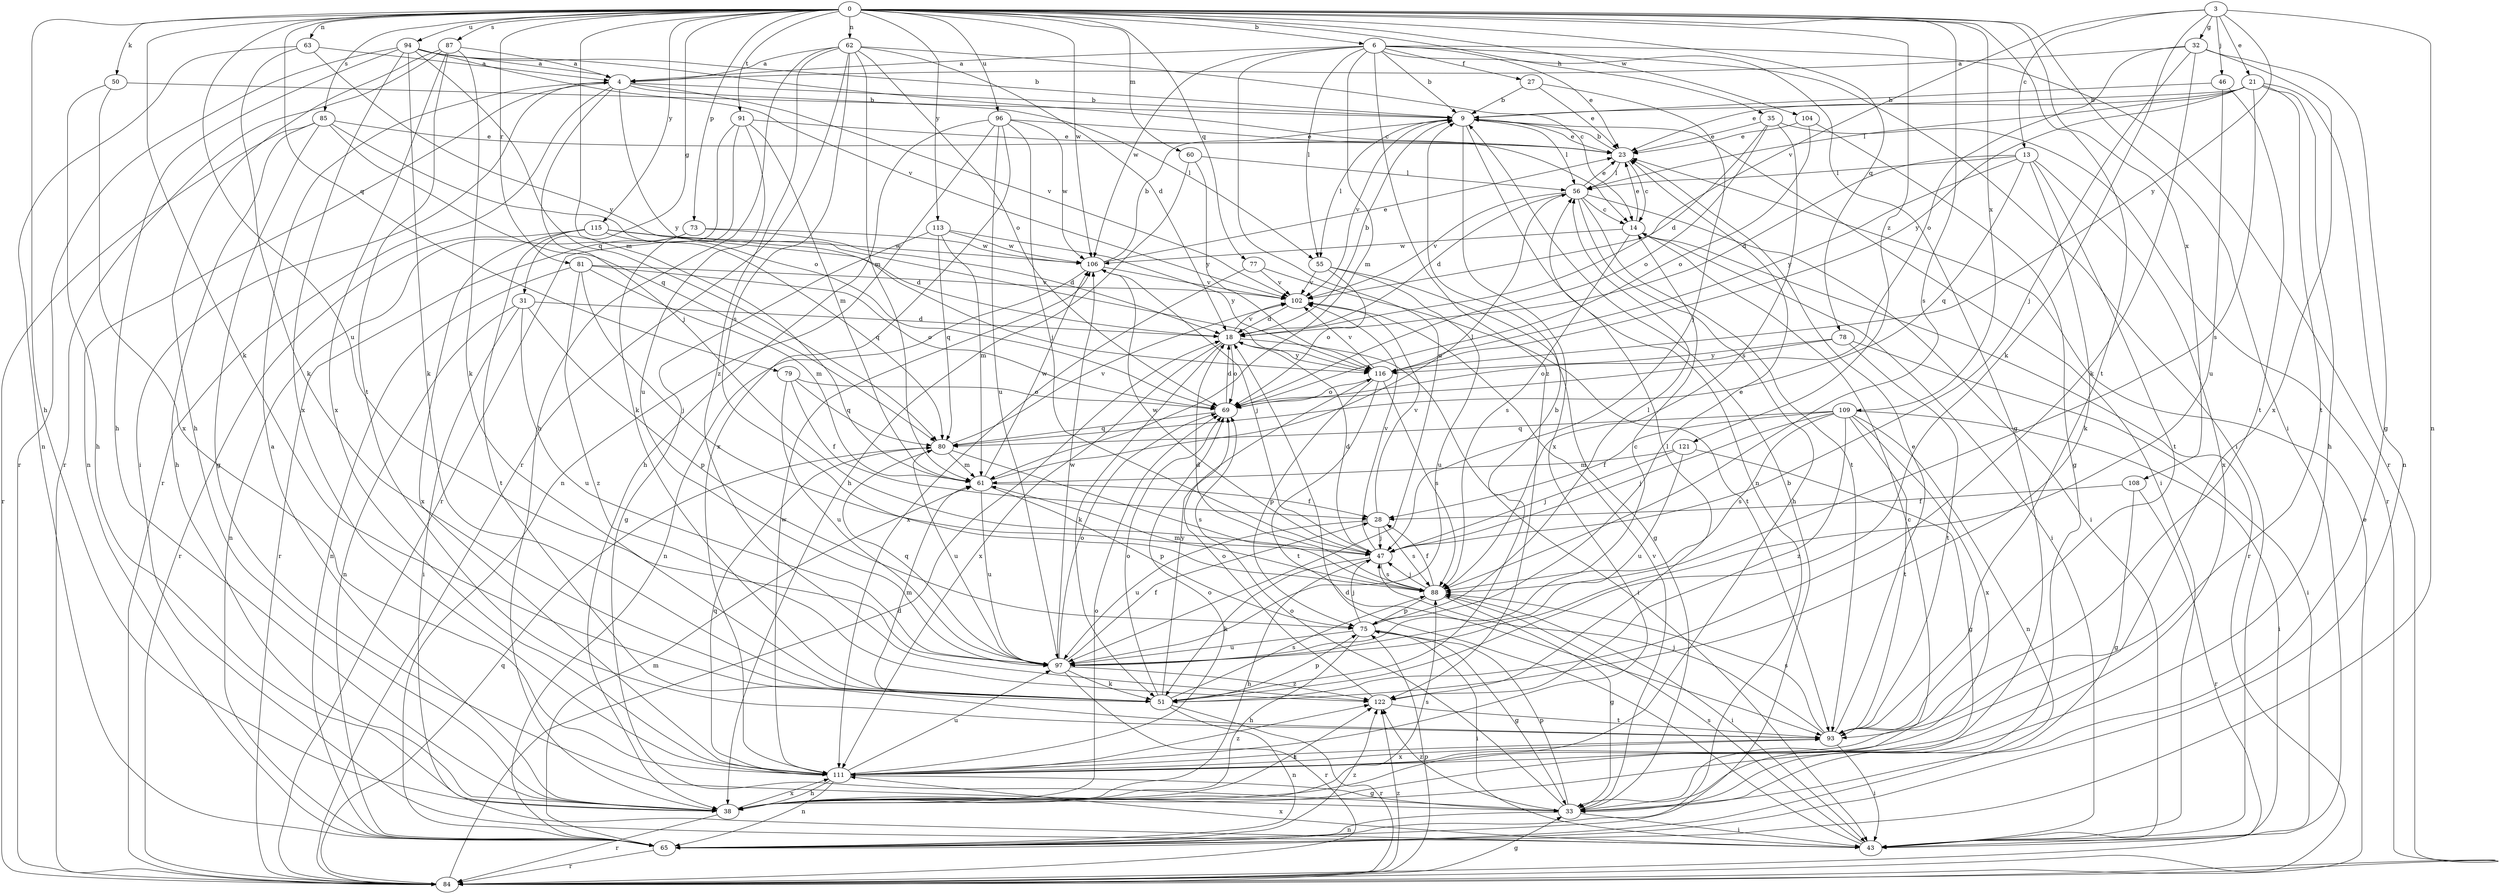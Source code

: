 strict digraph  {
0;
3;
4;
6;
9;
13;
14;
18;
21;
23;
27;
28;
31;
32;
33;
35;
38;
43;
46;
47;
50;
51;
55;
56;
60;
61;
62;
63;
65;
69;
73;
75;
77;
78;
79;
80;
81;
84;
85;
87;
88;
91;
93;
94;
96;
97;
102;
104;
106;
108;
109;
111;
113;
115;
116;
121;
122;
0 -> 6  [label=b];
0 -> 31  [label=g];
0 -> 35  [label=h];
0 -> 38  [label=h];
0 -> 43  [label=i];
0 -> 50  [label=k];
0 -> 51  [label=k];
0 -> 60  [label=m];
0 -> 61  [label=m];
0 -> 62  [label=n];
0 -> 63  [label=n];
0 -> 73  [label=p];
0 -> 77  [label=q];
0 -> 78  [label=q];
0 -> 79  [label=q];
0 -> 81  [label=r];
0 -> 85  [label=s];
0 -> 87  [label=s];
0 -> 88  [label=s];
0 -> 91  [label=t];
0 -> 93  [label=t];
0 -> 94  [label=u];
0 -> 96  [label=u];
0 -> 97  [label=u];
0 -> 104  [label=w];
0 -> 106  [label=w];
0 -> 108  [label=x];
0 -> 109  [label=x];
0 -> 113  [label=y];
0 -> 115  [label=y];
0 -> 121  [label=z];
3 -> 13  [label=c];
3 -> 21  [label=e];
3 -> 32  [label=g];
3 -> 46  [label=j];
3 -> 51  [label=k];
3 -> 65  [label=n];
3 -> 102  [label=v];
3 -> 116  [label=y];
4 -> 9  [label=b];
4 -> 43  [label=i];
4 -> 47  [label=j];
4 -> 55  [label=l];
4 -> 65  [label=n];
4 -> 84  [label=r];
4 -> 102  [label=v];
4 -> 116  [label=y];
6 -> 4  [label=a];
6 -> 9  [label=b];
6 -> 23  [label=e];
6 -> 27  [label=f];
6 -> 33  [label=g];
6 -> 43  [label=i];
6 -> 55  [label=l];
6 -> 61  [label=m];
6 -> 84  [label=r];
6 -> 97  [label=u];
6 -> 106  [label=w];
6 -> 122  [label=z];
9 -> 23  [label=e];
9 -> 43  [label=i];
9 -> 55  [label=l];
9 -> 56  [label=l];
9 -> 65  [label=n];
9 -> 102  [label=v];
9 -> 111  [label=x];
13 -> 18  [label=d];
13 -> 51  [label=k];
13 -> 56  [label=l];
13 -> 80  [label=q];
13 -> 93  [label=t];
13 -> 111  [label=x];
13 -> 116  [label=y];
14 -> 23  [label=e];
14 -> 43  [label=i];
14 -> 84  [label=r];
14 -> 88  [label=s];
14 -> 106  [label=w];
18 -> 9  [label=b];
18 -> 43  [label=i];
18 -> 51  [label=k];
18 -> 69  [label=o];
18 -> 102  [label=v];
18 -> 111  [label=x];
18 -> 116  [label=y];
21 -> 9  [label=b];
21 -> 23  [label=e];
21 -> 38  [label=h];
21 -> 56  [label=l];
21 -> 65  [label=n];
21 -> 88  [label=s];
21 -> 93  [label=t];
21 -> 116  [label=y];
23 -> 9  [label=b];
23 -> 14  [label=c];
23 -> 56  [label=l];
27 -> 9  [label=b];
27 -> 23  [label=e];
27 -> 47  [label=j];
28 -> 47  [label=j];
28 -> 88  [label=s];
28 -> 97  [label=u];
28 -> 102  [label=v];
31 -> 18  [label=d];
31 -> 43  [label=i];
31 -> 65  [label=n];
31 -> 75  [label=p];
31 -> 97  [label=u];
32 -> 4  [label=a];
32 -> 33  [label=g];
32 -> 47  [label=j];
32 -> 51  [label=k];
32 -> 69  [label=o];
32 -> 111  [label=x];
33 -> 43  [label=i];
33 -> 65  [label=n];
33 -> 69  [label=o];
33 -> 75  [label=p];
33 -> 102  [label=v];
33 -> 122  [label=z];
35 -> 18  [label=d];
35 -> 23  [label=e];
35 -> 69  [label=o];
35 -> 84  [label=r];
35 -> 88  [label=s];
38 -> 4  [label=a];
38 -> 14  [label=c];
38 -> 69  [label=o];
38 -> 84  [label=r];
38 -> 88  [label=s];
38 -> 111  [label=x];
38 -> 122  [label=z];
43 -> 18  [label=d];
43 -> 88  [label=s];
43 -> 111  [label=x];
46 -> 9  [label=b];
46 -> 93  [label=t];
46 -> 97  [label=u];
47 -> 18  [label=d];
47 -> 38  [label=h];
47 -> 51  [label=k];
47 -> 88  [label=s];
47 -> 102  [label=v];
47 -> 106  [label=w];
50 -> 9  [label=b];
50 -> 38  [label=h];
50 -> 111  [label=x];
51 -> 9  [label=b];
51 -> 61  [label=m];
51 -> 65  [label=n];
51 -> 69  [label=o];
51 -> 75  [label=p];
51 -> 84  [label=r];
51 -> 88  [label=s];
51 -> 116  [label=y];
55 -> 33  [label=g];
55 -> 69  [label=o];
55 -> 97  [label=u];
55 -> 102  [label=v];
56 -> 14  [label=c];
56 -> 18  [label=d];
56 -> 23  [label=e];
56 -> 38  [label=h];
56 -> 43  [label=i];
56 -> 93  [label=t];
56 -> 102  [label=v];
60 -> 38  [label=h];
60 -> 56  [label=l];
60 -> 116  [label=y];
61 -> 28  [label=f];
61 -> 56  [label=l];
61 -> 75  [label=p];
61 -> 97  [label=u];
61 -> 106  [label=w];
62 -> 4  [label=a];
62 -> 14  [label=c];
62 -> 18  [label=d];
62 -> 38  [label=h];
62 -> 61  [label=m];
62 -> 69  [label=o];
62 -> 84  [label=r];
62 -> 88  [label=s];
62 -> 122  [label=z];
63 -> 4  [label=a];
63 -> 51  [label=k];
63 -> 65  [label=n];
63 -> 116  [label=y];
65 -> 9  [label=b];
65 -> 61  [label=m];
65 -> 84  [label=r];
65 -> 122  [label=z];
69 -> 18  [label=d];
69 -> 80  [label=q];
73 -> 18  [label=d];
73 -> 65  [label=n];
73 -> 84  [label=r];
73 -> 106  [label=w];
75 -> 23  [label=e];
75 -> 33  [label=g];
75 -> 38  [label=h];
75 -> 43  [label=i];
75 -> 47  [label=j];
75 -> 56  [label=l];
75 -> 97  [label=u];
77 -> 93  [label=t];
77 -> 102  [label=v];
77 -> 111  [label=x];
78 -> 43  [label=i];
78 -> 69  [label=o];
78 -> 93  [label=t];
78 -> 116  [label=y];
79 -> 28  [label=f];
79 -> 69  [label=o];
79 -> 80  [label=q];
79 -> 97  [label=u];
80 -> 61  [label=m];
80 -> 88  [label=s];
80 -> 97  [label=u];
80 -> 102  [label=v];
81 -> 47  [label=j];
81 -> 61  [label=m];
81 -> 65  [label=n];
81 -> 69  [label=o];
81 -> 102  [label=v];
81 -> 122  [label=z];
84 -> 18  [label=d];
84 -> 23  [label=e];
84 -> 33  [label=g];
84 -> 75  [label=p];
84 -> 80  [label=q];
84 -> 122  [label=z];
85 -> 23  [label=e];
85 -> 33  [label=g];
85 -> 38  [label=h];
85 -> 69  [label=o];
85 -> 80  [label=q];
85 -> 84  [label=r];
87 -> 4  [label=a];
87 -> 38  [label=h];
87 -> 51  [label=k];
87 -> 84  [label=r];
87 -> 93  [label=t];
87 -> 111  [label=x];
88 -> 18  [label=d];
88 -> 28  [label=f];
88 -> 33  [label=g];
88 -> 43  [label=i];
88 -> 47  [label=j];
88 -> 61  [label=m];
88 -> 75  [label=p];
91 -> 23  [label=e];
91 -> 51  [label=k];
91 -> 61  [label=m];
91 -> 84  [label=r];
91 -> 97  [label=u];
93 -> 23  [label=e];
93 -> 43  [label=i];
93 -> 47  [label=j];
93 -> 88  [label=s];
93 -> 111  [label=x];
94 -> 4  [label=a];
94 -> 9  [label=b];
94 -> 14  [label=c];
94 -> 38  [label=h];
94 -> 51  [label=k];
94 -> 80  [label=q];
94 -> 84  [label=r];
94 -> 102  [label=v];
94 -> 111  [label=x];
96 -> 23  [label=e];
96 -> 38  [label=h];
96 -> 47  [label=j];
96 -> 65  [label=n];
96 -> 97  [label=u];
96 -> 106  [label=w];
96 -> 111  [label=x];
97 -> 14  [label=c];
97 -> 28  [label=f];
97 -> 51  [label=k];
97 -> 69  [label=o];
97 -> 80  [label=q];
97 -> 84  [label=r];
97 -> 106  [label=w];
97 -> 122  [label=z];
102 -> 18  [label=d];
104 -> 23  [label=e];
104 -> 33  [label=g];
104 -> 69  [label=o];
106 -> 9  [label=b];
106 -> 23  [label=e];
106 -> 47  [label=j];
106 -> 65  [label=n];
106 -> 102  [label=v];
108 -> 28  [label=f];
108 -> 33  [label=g];
108 -> 84  [label=r];
109 -> 28  [label=f];
109 -> 43  [label=i];
109 -> 47  [label=j];
109 -> 65  [label=n];
109 -> 80  [label=q];
109 -> 88  [label=s];
109 -> 93  [label=t];
109 -> 111  [label=x];
109 -> 122  [label=z];
111 -> 33  [label=g];
111 -> 38  [label=h];
111 -> 65  [label=n];
111 -> 69  [label=o];
111 -> 80  [label=q];
111 -> 93  [label=t];
111 -> 97  [label=u];
111 -> 106  [label=w];
111 -> 122  [label=z];
113 -> 33  [label=g];
113 -> 61  [label=m];
113 -> 80  [label=q];
113 -> 106  [label=w];
113 -> 116  [label=y];
115 -> 18  [label=d];
115 -> 80  [label=q];
115 -> 84  [label=r];
115 -> 93  [label=t];
115 -> 106  [label=w];
115 -> 111  [label=x];
116 -> 69  [label=o];
116 -> 75  [label=p];
116 -> 88  [label=s];
116 -> 93  [label=t];
116 -> 102  [label=v];
121 -> 33  [label=g];
121 -> 47  [label=j];
121 -> 61  [label=m];
121 -> 97  [label=u];
122 -> 56  [label=l];
122 -> 69  [label=o];
122 -> 93  [label=t];
}
